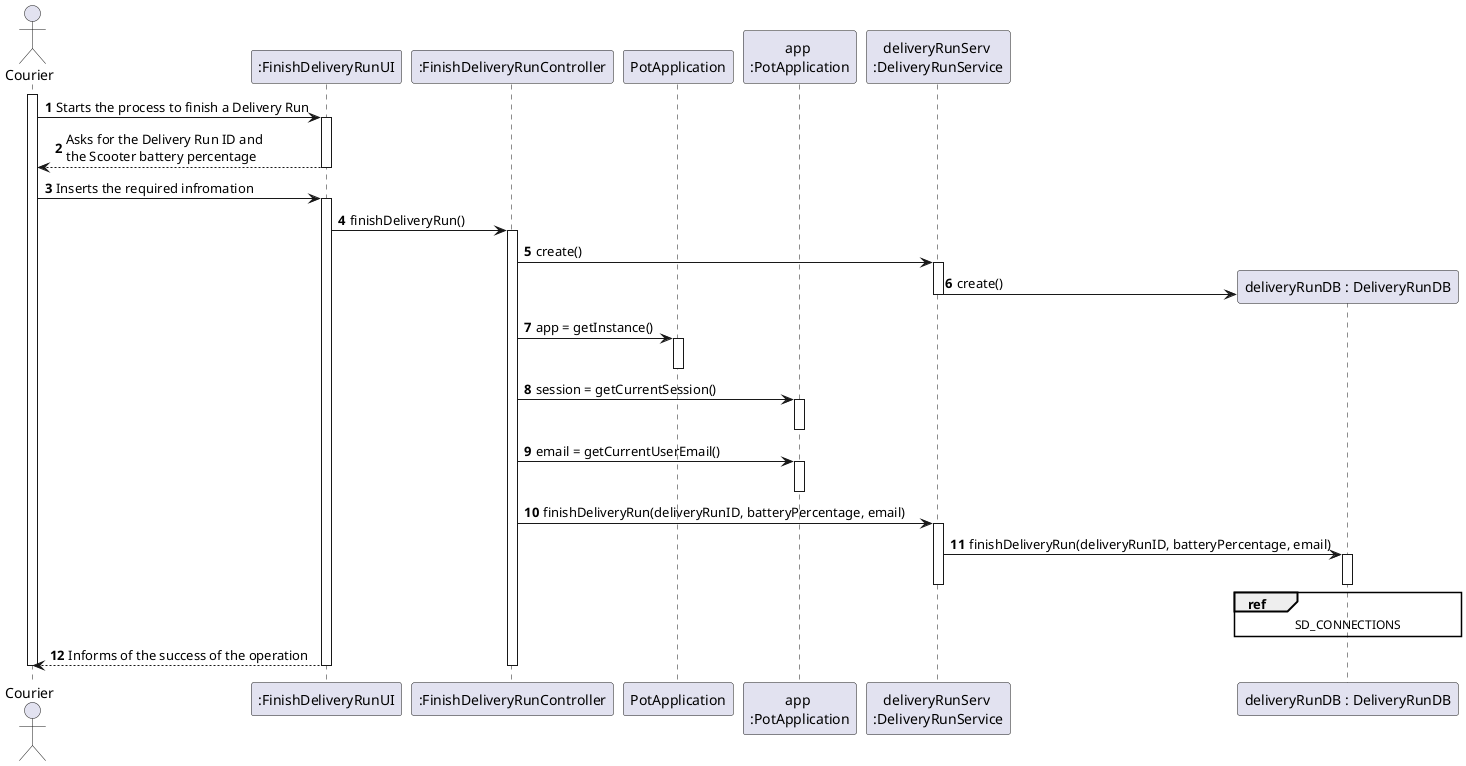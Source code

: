 @startuml
autonumber
actor "Courier" as C
participant ":FinishDeliveryRunUI" as UI
participant ":FinishDeliveryRunController" as CTRL
participant "PotApplication" as PA
participant "app \n:PotApplication" as APA
participant "deliveryRunServ \n:DeliveryRunService" as DRS
participant "deliveryRunDB : DeliveryRunDB" as DDB
activate C

C -> UI : Starts the process to finish a Delivery Run
activate UI

UI --> C : Asks for the Delivery Run ID and \nthe Scooter battery percentage
deactivate UI

C -> UI : Inserts the required infromation
activate UI


UI -> CTRL : finishDeliveryRun()
activate CTRL
CTRL -> DRS : create()
activate DRS
DRS -> DDB** : create()
deactivate DRS
CTRL -> PA : app = getInstance()
activate PA
deactivate PA
CTRL -> APA : session = getCurrentSession()
activate APA
deactivate APA

CTRL -> APA : email = getCurrentUserEmail()
activate APA
deactivate APA
CTRL -> DRS : finishDeliveryRun(deliveryRunID, batteryPercentage, email)
activate DRS
DRS -> DDB : finishDeliveryRun(deliveryRunID, batteryPercentage, email)
ref over DDB
SD_CONNECTIONS
end ref
activate DDB
deactivate DDB
deactivate DRS

UI --> C : Informs of the success of the operation
deactivate CTRL
deactivate UI
deactivate C

@enduml
